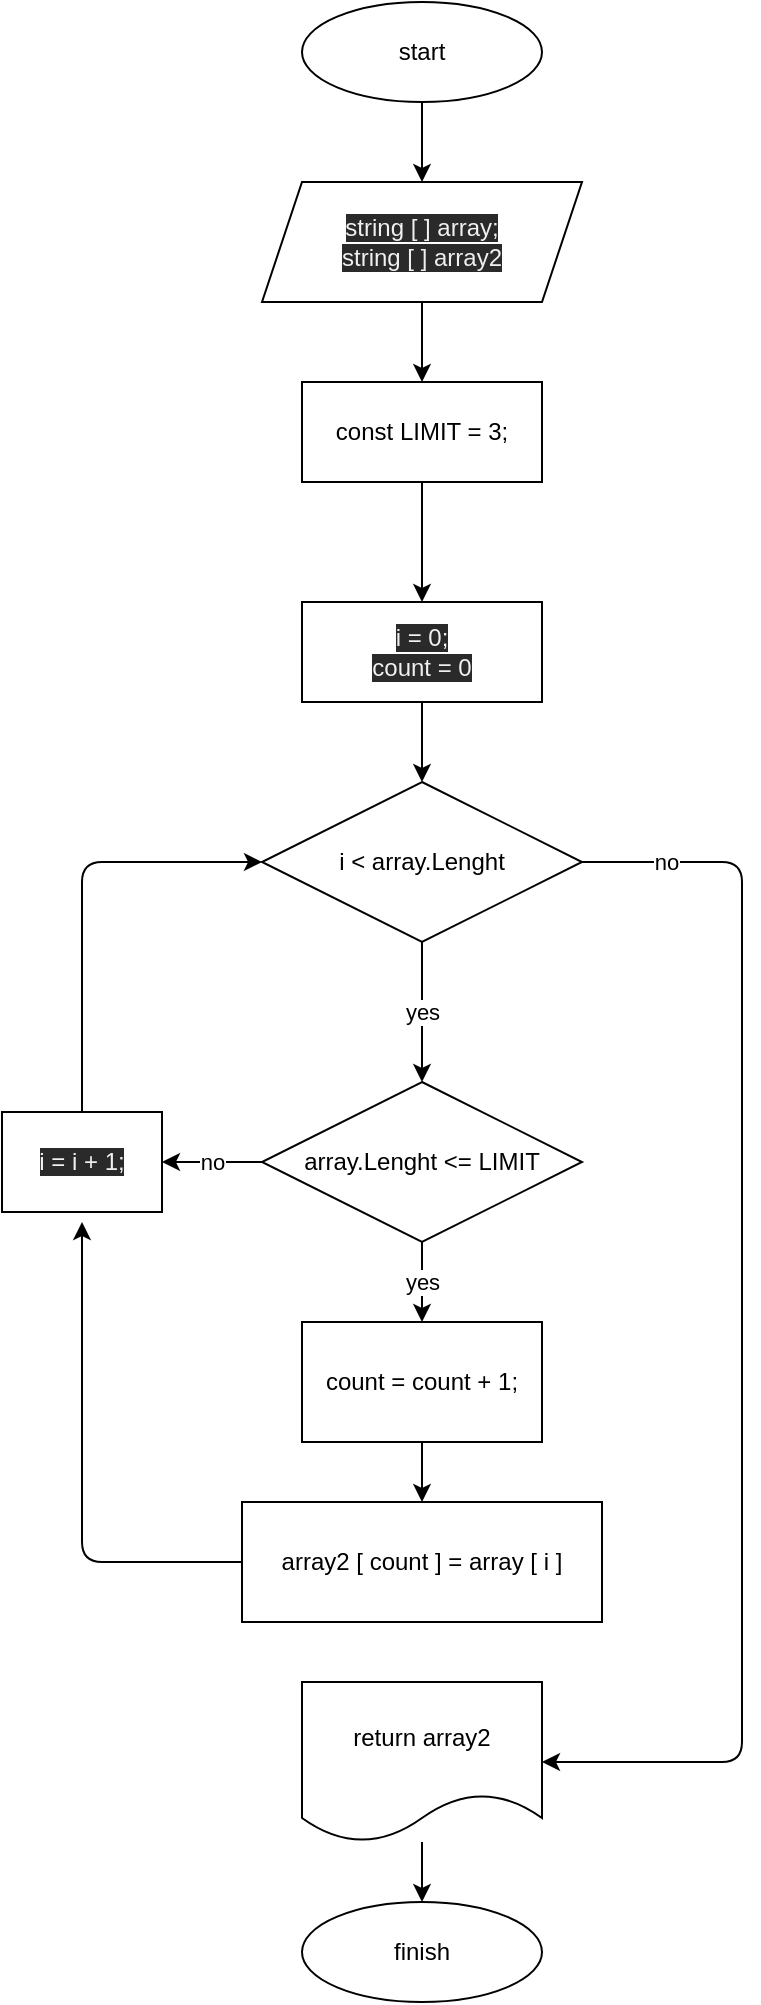 <mxfile>
    <diagram id="gQjqHsC_B9gCBqpEDYHm" name="Страница 1">
        <mxGraphModel dx="1375" dy="513" grid="1" gridSize="10" guides="1" tooltips="1" connect="1" arrows="1" fold="1" page="1" pageScale="1" pageWidth="827" pageHeight="1169" math="0" shadow="0">
            <root>
                <mxCell id="0"/>
                <mxCell id="1" parent="0"/>
                <mxCell id="2" style="edgeStyle=none;html=1;" edge="1" parent="1" source="3">
                    <mxGeometry relative="1" as="geometry">
                        <mxPoint x="270" y="640" as="targetPoint"/>
                        <Array as="points">
                            <mxPoint x="270" y="810"/>
                        </Array>
                    </mxGeometry>
                </mxCell>
                <mxCell id="3" value="&lt;span style=&quot;font-family: &amp;#34;helvetica&amp;#34;&quot;&gt;array2 [ count ] = array [ i ]&lt;/span&gt;" style="rounded=0;whiteSpace=wrap;html=1;" vertex="1" parent="1">
                    <mxGeometry x="350" y="780" width="180" height="60" as="geometry"/>
                </mxCell>
                <mxCell id="4" value="" style="edgeStyle=none;html=1;" edge="1" parent="1" target="11">
                    <mxGeometry relative="1" as="geometry">
                        <mxPoint x="440" y="170" as="sourcePoint"/>
                    </mxGeometry>
                </mxCell>
                <mxCell id="5" value="" style="edgeStyle=none;html=1;" edge="1" parent="1" source="6">
                    <mxGeometry relative="1" as="geometry">
                        <mxPoint x="440" y="120" as="targetPoint"/>
                    </mxGeometry>
                </mxCell>
                <mxCell id="6" value="start" style="ellipse;whiteSpace=wrap;html=1;" vertex="1" parent="1">
                    <mxGeometry x="380" y="30" width="120" height="50" as="geometry"/>
                </mxCell>
                <mxCell id="7" value="no" style="edgeStyle=none;html=1;" edge="1" parent="1" source="9" target="21">
                    <mxGeometry relative="1" as="geometry"/>
                </mxCell>
                <mxCell id="8" value="yes" style="edgeStyle=none;html=1;" edge="1" parent="1" source="9" target="23">
                    <mxGeometry relative="1" as="geometry">
                        <Array as="points">
                            <mxPoint x="440" y="670"/>
                        </Array>
                    </mxGeometry>
                </mxCell>
                <mxCell id="9" value="array.Lenght &amp;lt;= LIMIT" style="rhombus;whiteSpace=wrap;html=1;" vertex="1" parent="1">
                    <mxGeometry x="360" y="570" width="160" height="80" as="geometry"/>
                </mxCell>
                <mxCell id="10" value="" style="edgeStyle=none;html=1;" edge="1" parent="1" source="11" target="16">
                    <mxGeometry relative="1" as="geometry"/>
                </mxCell>
                <mxCell id="11" value="const LIMIT = 3;" style="rounded=0;whiteSpace=wrap;html=1;" vertex="1" parent="1">
                    <mxGeometry x="380" y="220" width="120" height="50" as="geometry"/>
                </mxCell>
                <mxCell id="12" value="" style="edgeStyle=none;html=1;" edge="1" parent="1" source="13" target="14">
                    <mxGeometry relative="1" as="geometry"/>
                </mxCell>
                <mxCell id="13" value="return array2" style="shape=document;whiteSpace=wrap;html=1;boundedLbl=1;" vertex="1" parent="1">
                    <mxGeometry x="380" y="870" width="120" height="80" as="geometry"/>
                </mxCell>
                <mxCell id="14" value="finish" style="ellipse;whiteSpace=wrap;html=1;" vertex="1" parent="1">
                    <mxGeometry x="380" y="980" width="120" height="50" as="geometry"/>
                </mxCell>
                <mxCell id="15" value="" style="edgeStyle=none;html=1;" edge="1" parent="1" source="16" target="19">
                    <mxGeometry relative="1" as="geometry"/>
                </mxCell>
                <mxCell id="16" value="&lt;span style=&quot;color: rgb(240 , 240 , 240) ; font-family: &amp;#34;helvetica&amp;#34; ; font-size: 12px ; font-style: normal ; font-weight: 400 ; letter-spacing: normal ; text-align: center ; text-indent: 0px ; text-transform: none ; word-spacing: 0px ; background-color: rgb(42 , 42 , 42) ; display: inline ; float: none&quot;&gt;i = 0;&lt;br&gt;count = 0&lt;br&gt;&lt;/span&gt;" style="rounded=0;whiteSpace=wrap;html=1;" vertex="1" parent="1">
                    <mxGeometry x="380" y="330" width="120" height="50" as="geometry"/>
                </mxCell>
                <mxCell id="17" value="yes" style="edgeStyle=none;html=1;entryX=0.5;entryY=0;entryDx=0;entryDy=0;" edge="1" parent="1" source="19" target="9">
                    <mxGeometry relative="1" as="geometry">
                        <mxPoint x="440" y="550" as="targetPoint"/>
                    </mxGeometry>
                </mxCell>
                <mxCell id="18" value="no" style="edgeStyle=none;html=1;entryX=1;entryY=0.5;entryDx=0;entryDy=0;" edge="1" parent="1" source="19" target="13">
                    <mxGeometry x="-0.869" relative="1" as="geometry">
                        <Array as="points">
                            <mxPoint x="600" y="460"/>
                            <mxPoint x="600" y="640"/>
                            <mxPoint x="600" y="910"/>
                        </Array>
                        <mxPoint as="offset"/>
                    </mxGeometry>
                </mxCell>
                <mxCell id="19" value="i &amp;lt; array.Lenght" style="rhombus;whiteSpace=wrap;html=1;" vertex="1" parent="1">
                    <mxGeometry x="360" y="420" width="160" height="80" as="geometry"/>
                </mxCell>
                <mxCell id="20" style="edgeStyle=none;html=1;entryX=0;entryY=0.5;entryDx=0;entryDy=0;" edge="1" parent="1" source="21" target="19">
                    <mxGeometry relative="1" as="geometry">
                        <Array as="points">
                            <mxPoint x="270" y="460"/>
                        </Array>
                    </mxGeometry>
                </mxCell>
                <mxCell id="21" value="&lt;span style=&quot;color: rgb(240 , 240 , 240) ; font-family: &amp;#34;helvetica&amp;#34; ; font-size: 12px ; font-style: normal ; font-weight: 400 ; letter-spacing: normal ; text-align: center ; text-indent: 0px ; text-transform: none ; word-spacing: 0px ; background-color: rgb(42 , 42 , 42) ; display: inline ; float: none&quot;&gt;i = i + 1;&lt;br&gt;&lt;/span&gt;" style="rounded=0;whiteSpace=wrap;html=1;" vertex="1" parent="1">
                    <mxGeometry x="230" y="585" width="80" height="50" as="geometry"/>
                </mxCell>
                <mxCell id="22" value="" style="edgeStyle=none;html=1;" edge="1" parent="1" source="23" target="3">
                    <mxGeometry relative="1" as="geometry"/>
                </mxCell>
                <mxCell id="23" value="&lt;span style=&quot;font-family: &amp;#34;helvetica&amp;#34;&quot;&gt;count = count + 1;&lt;/span&gt;" style="rounded=0;whiteSpace=wrap;html=1;" vertex="1" parent="1">
                    <mxGeometry x="380" y="690" width="120" height="60" as="geometry"/>
                </mxCell>
                <mxCell id="24" value="&lt;span style=&quot;color: rgb(240 , 240 , 240) ; font-family: &amp;#34;helvetica&amp;#34; ; font-size: 12px ; font-style: normal ; font-weight: 400 ; letter-spacing: normal ; text-align: center ; text-indent: 0px ; text-transform: none ; word-spacing: 0px ; background-color: rgb(42 , 42 , 42) ; display: inline ; float: none&quot;&gt;string [ ] array;&lt;/span&gt;&lt;br style=&quot;color: rgb(240 , 240 , 240) ; font-family: &amp;#34;helvetica&amp;#34; ; font-size: 12px ; font-style: normal ; font-weight: 400 ; letter-spacing: normal ; text-align: center ; text-indent: 0px ; text-transform: none ; word-spacing: 0px ; background-color: rgb(42 , 42 , 42)&quot;&gt;&lt;span style=&quot;color: rgb(240 , 240 , 240) ; font-family: &amp;#34;helvetica&amp;#34; ; font-size: 12px ; font-style: normal ; font-weight: 400 ; letter-spacing: normal ; text-align: center ; text-indent: 0px ; text-transform: none ; word-spacing: 0px ; background-color: rgb(42 , 42 , 42) ; display: inline ; float: none&quot;&gt;string [ ] array2&lt;/span&gt;" style="shape=parallelogram;perimeter=parallelogramPerimeter;whiteSpace=wrap;html=1;fixedSize=1;" vertex="1" parent="1">
                    <mxGeometry x="360" y="120" width="160" height="60" as="geometry"/>
                </mxCell>
            </root>
        </mxGraphModel>
    </diagram>
</mxfile>